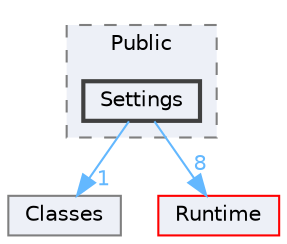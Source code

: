 digraph "Settings"
{
 // INTERACTIVE_SVG=YES
 // LATEX_PDF_SIZE
  bgcolor="transparent";
  edge [fontname=Helvetica,fontsize=10,labelfontname=Helvetica,labelfontsize=10];
  node [fontname=Helvetica,fontsize=10,shape=box,height=0.2,width=0.4];
  compound=true
  subgraph clusterdir_6a4c71f4ebad453a52b038ad6f1f54c6 {
    graph [ bgcolor="#edf0f7", pencolor="grey50", label="Public", fontname=Helvetica,fontsize=10 style="filled,dashed", URL="dir_6a4c71f4ebad453a52b038ad6f1f54c6.html",tooltip=""]
  dir_238e4fd2e20dab95e98df6f4b5117b20 [label="Settings", fillcolor="#edf0f7", color="grey25", style="filled,bold", URL="dir_238e4fd2e20dab95e98df6f4b5117b20.html",tooltip=""];
  }
  dir_482dcf5e59799cdae3250db1aa67d61c [label="Classes", fillcolor="#edf0f7", color="grey50", style="filled", URL="dir_482dcf5e59799cdae3250db1aa67d61c.html",tooltip=""];
  dir_7536b172fbd480bfd146a1b1acd6856b [label="Runtime", fillcolor="#edf0f7", color="red", style="filled", URL="dir_7536b172fbd480bfd146a1b1acd6856b.html",tooltip=""];
  dir_238e4fd2e20dab95e98df6f4b5117b20->dir_482dcf5e59799cdae3250db1aa67d61c [headlabel="1", labeldistance=1.5 headhref="dir_001029_000190.html" href="dir_001029_000190.html" color="steelblue1" fontcolor="steelblue1"];
  dir_238e4fd2e20dab95e98df6f4b5117b20->dir_7536b172fbd480bfd146a1b1acd6856b [headlabel="8", labeldistance=1.5 headhref="dir_001029_000984.html" href="dir_001029_000984.html" color="steelblue1" fontcolor="steelblue1"];
}
